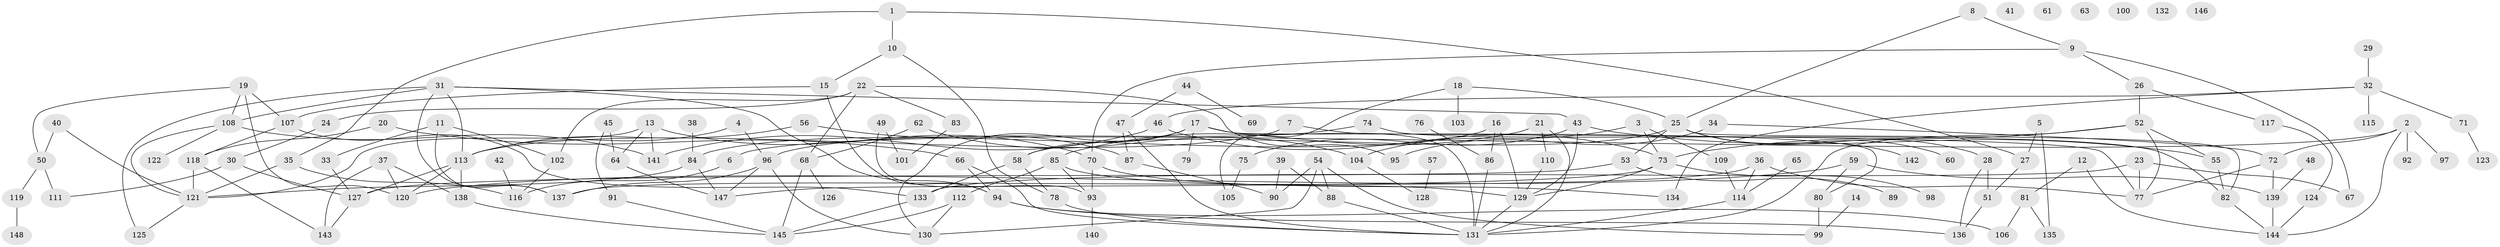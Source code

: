 // Generated by graph-tools (version 1.1) at 2025/00/03/09/25 03:00:45]
// undirected, 148 vertices, 210 edges
graph export_dot {
graph [start="1"]
  node [color=gray90,style=filled];
  1;
  2;
  3;
  4;
  5;
  6;
  7;
  8;
  9;
  10;
  11;
  12;
  13;
  14;
  15;
  16;
  17;
  18;
  19;
  20;
  21;
  22;
  23;
  24;
  25;
  26;
  27;
  28;
  29;
  30;
  31;
  32;
  33;
  34;
  35;
  36;
  37;
  38;
  39;
  40;
  41;
  42;
  43;
  44;
  45;
  46;
  47;
  48;
  49;
  50;
  51;
  52;
  53;
  54;
  55;
  56;
  57;
  58;
  59;
  60;
  61;
  62;
  63;
  64;
  65;
  66;
  67;
  68;
  69;
  70;
  71;
  72;
  73;
  74;
  75;
  76;
  77;
  78;
  79;
  80;
  81;
  82;
  83;
  84;
  85;
  86;
  87;
  88;
  89;
  90;
  91;
  92;
  93;
  94;
  95;
  96;
  97;
  98;
  99;
  100;
  101;
  102;
  103;
  104;
  105;
  106;
  107;
  108;
  109;
  110;
  111;
  112;
  113;
  114;
  115;
  116;
  117;
  118;
  119;
  120;
  121;
  122;
  123;
  124;
  125;
  126;
  127;
  128;
  129;
  130;
  131;
  132;
  133;
  134;
  135;
  136;
  137;
  138;
  139;
  140;
  141;
  142;
  143;
  144;
  145;
  146;
  147;
  148;
  1 -- 10;
  1 -- 27;
  1 -- 35;
  2 -- 6;
  2 -- 72;
  2 -- 92;
  2 -- 97;
  2 -- 144;
  3 -- 73;
  3 -- 104;
  3 -- 109;
  4 -- 96;
  4 -- 113;
  5 -- 27;
  5 -- 135;
  6 -- 116;
  7 -- 77;
  7 -- 113;
  8 -- 9;
  8 -- 25;
  9 -- 26;
  9 -- 67;
  9 -- 70;
  10 -- 15;
  10 -- 78;
  11 -- 33;
  11 -- 102;
  11 -- 137;
  12 -- 81;
  12 -- 144;
  13 -- 64;
  13 -- 70;
  13 -- 121;
  13 -- 141;
  14 -- 99;
  15 -- 94;
  15 -- 107;
  16 -- 84;
  16 -- 86;
  16 -- 129;
  17 -- 58;
  17 -- 79;
  17 -- 80;
  17 -- 130;
  17 -- 131;
  18 -- 25;
  18 -- 103;
  18 -- 105;
  19 -- 50;
  19 -- 107;
  19 -- 108;
  19 -- 120;
  20 -- 66;
  20 -- 118;
  21 -- 85;
  21 -- 110;
  21 -- 131;
  22 -- 24;
  22 -- 68;
  22 -- 83;
  22 -- 95;
  22 -- 102;
  23 -- 67;
  23 -- 77;
  23 -- 133;
  24 -- 30;
  25 -- 28;
  25 -- 53;
  25 -- 58;
  25 -- 60;
  25 -- 82;
  25 -- 142;
  26 -- 52;
  26 -- 117;
  27 -- 51;
  28 -- 51;
  28 -- 136;
  29 -- 32;
  30 -- 111;
  30 -- 127;
  31 -- 43;
  31 -- 94;
  31 -- 108;
  31 -- 113;
  31 -- 125;
  31 -- 137;
  32 -- 46;
  32 -- 71;
  32 -- 115;
  32 -- 134;
  33 -- 127;
  34 -- 72;
  34 -- 95;
  35 -- 116;
  35 -- 121;
  36 -- 77;
  36 -- 114;
  36 -- 137;
  37 -- 120;
  37 -- 138;
  37 -- 143;
  38 -- 84;
  39 -- 88;
  39 -- 90;
  40 -- 50;
  40 -- 121;
  42 -- 116;
  43 -- 55;
  43 -- 75;
  43 -- 129;
  44 -- 47;
  44 -- 69;
  45 -- 64;
  45 -- 91;
  46 -- 73;
  46 -- 141;
  47 -- 87;
  47 -- 131;
  48 -- 139;
  49 -- 93;
  49 -- 101;
  50 -- 111;
  50 -- 119;
  51 -- 136;
  52 -- 55;
  52 -- 73;
  52 -- 77;
  52 -- 131;
  53 -- 89;
  53 -- 127;
  54 -- 88;
  54 -- 90;
  54 -- 99;
  54 -- 130;
  55 -- 82;
  56 -- 87;
  56 -- 113;
  57 -- 128;
  58 -- 78;
  58 -- 133;
  59 -- 80;
  59 -- 120;
  59 -- 139;
  62 -- 68;
  62 -- 104;
  64 -- 147;
  65 -- 114;
  66 -- 94;
  66 -- 131;
  68 -- 126;
  68 -- 145;
  70 -- 93;
  70 -- 134;
  71 -- 123;
  72 -- 77;
  72 -- 139;
  73 -- 98;
  73 -- 129;
  73 -- 147;
  74 -- 82;
  74 -- 96;
  75 -- 105;
  76 -- 86;
  78 -- 131;
  80 -- 99;
  81 -- 106;
  81 -- 135;
  82 -- 144;
  83 -- 101;
  84 -- 121;
  84 -- 147;
  85 -- 93;
  85 -- 112;
  85 -- 129;
  86 -- 131;
  87 -- 90;
  88 -- 131;
  91 -- 145;
  93 -- 140;
  94 -- 106;
  94 -- 136;
  96 -- 130;
  96 -- 137;
  96 -- 147;
  102 -- 116;
  104 -- 128;
  107 -- 118;
  107 -- 133;
  108 -- 121;
  108 -- 122;
  108 -- 141;
  109 -- 114;
  110 -- 129;
  112 -- 130;
  112 -- 145;
  113 -- 120;
  113 -- 127;
  113 -- 138;
  114 -- 131;
  117 -- 124;
  118 -- 121;
  118 -- 143;
  119 -- 148;
  121 -- 125;
  124 -- 144;
  127 -- 143;
  129 -- 131;
  133 -- 145;
  138 -- 145;
  139 -- 144;
}
